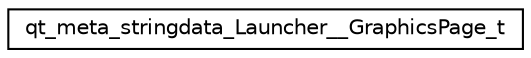 digraph G
{
  edge [fontname="Helvetica",fontsize="10",labelfontname="Helvetica",labelfontsize="10"];
  node [fontname="Helvetica",fontsize="10",shape=record];
  rankdir="LR";
  Node1 [label="qt_meta_stringdata_Launcher__GraphicsPage_t",height=0.2,width=0.4,color="black", fillcolor="white", style="filled",URL="$structqt__meta__stringdata___launcher_____graphics_page__t.html"];
}
